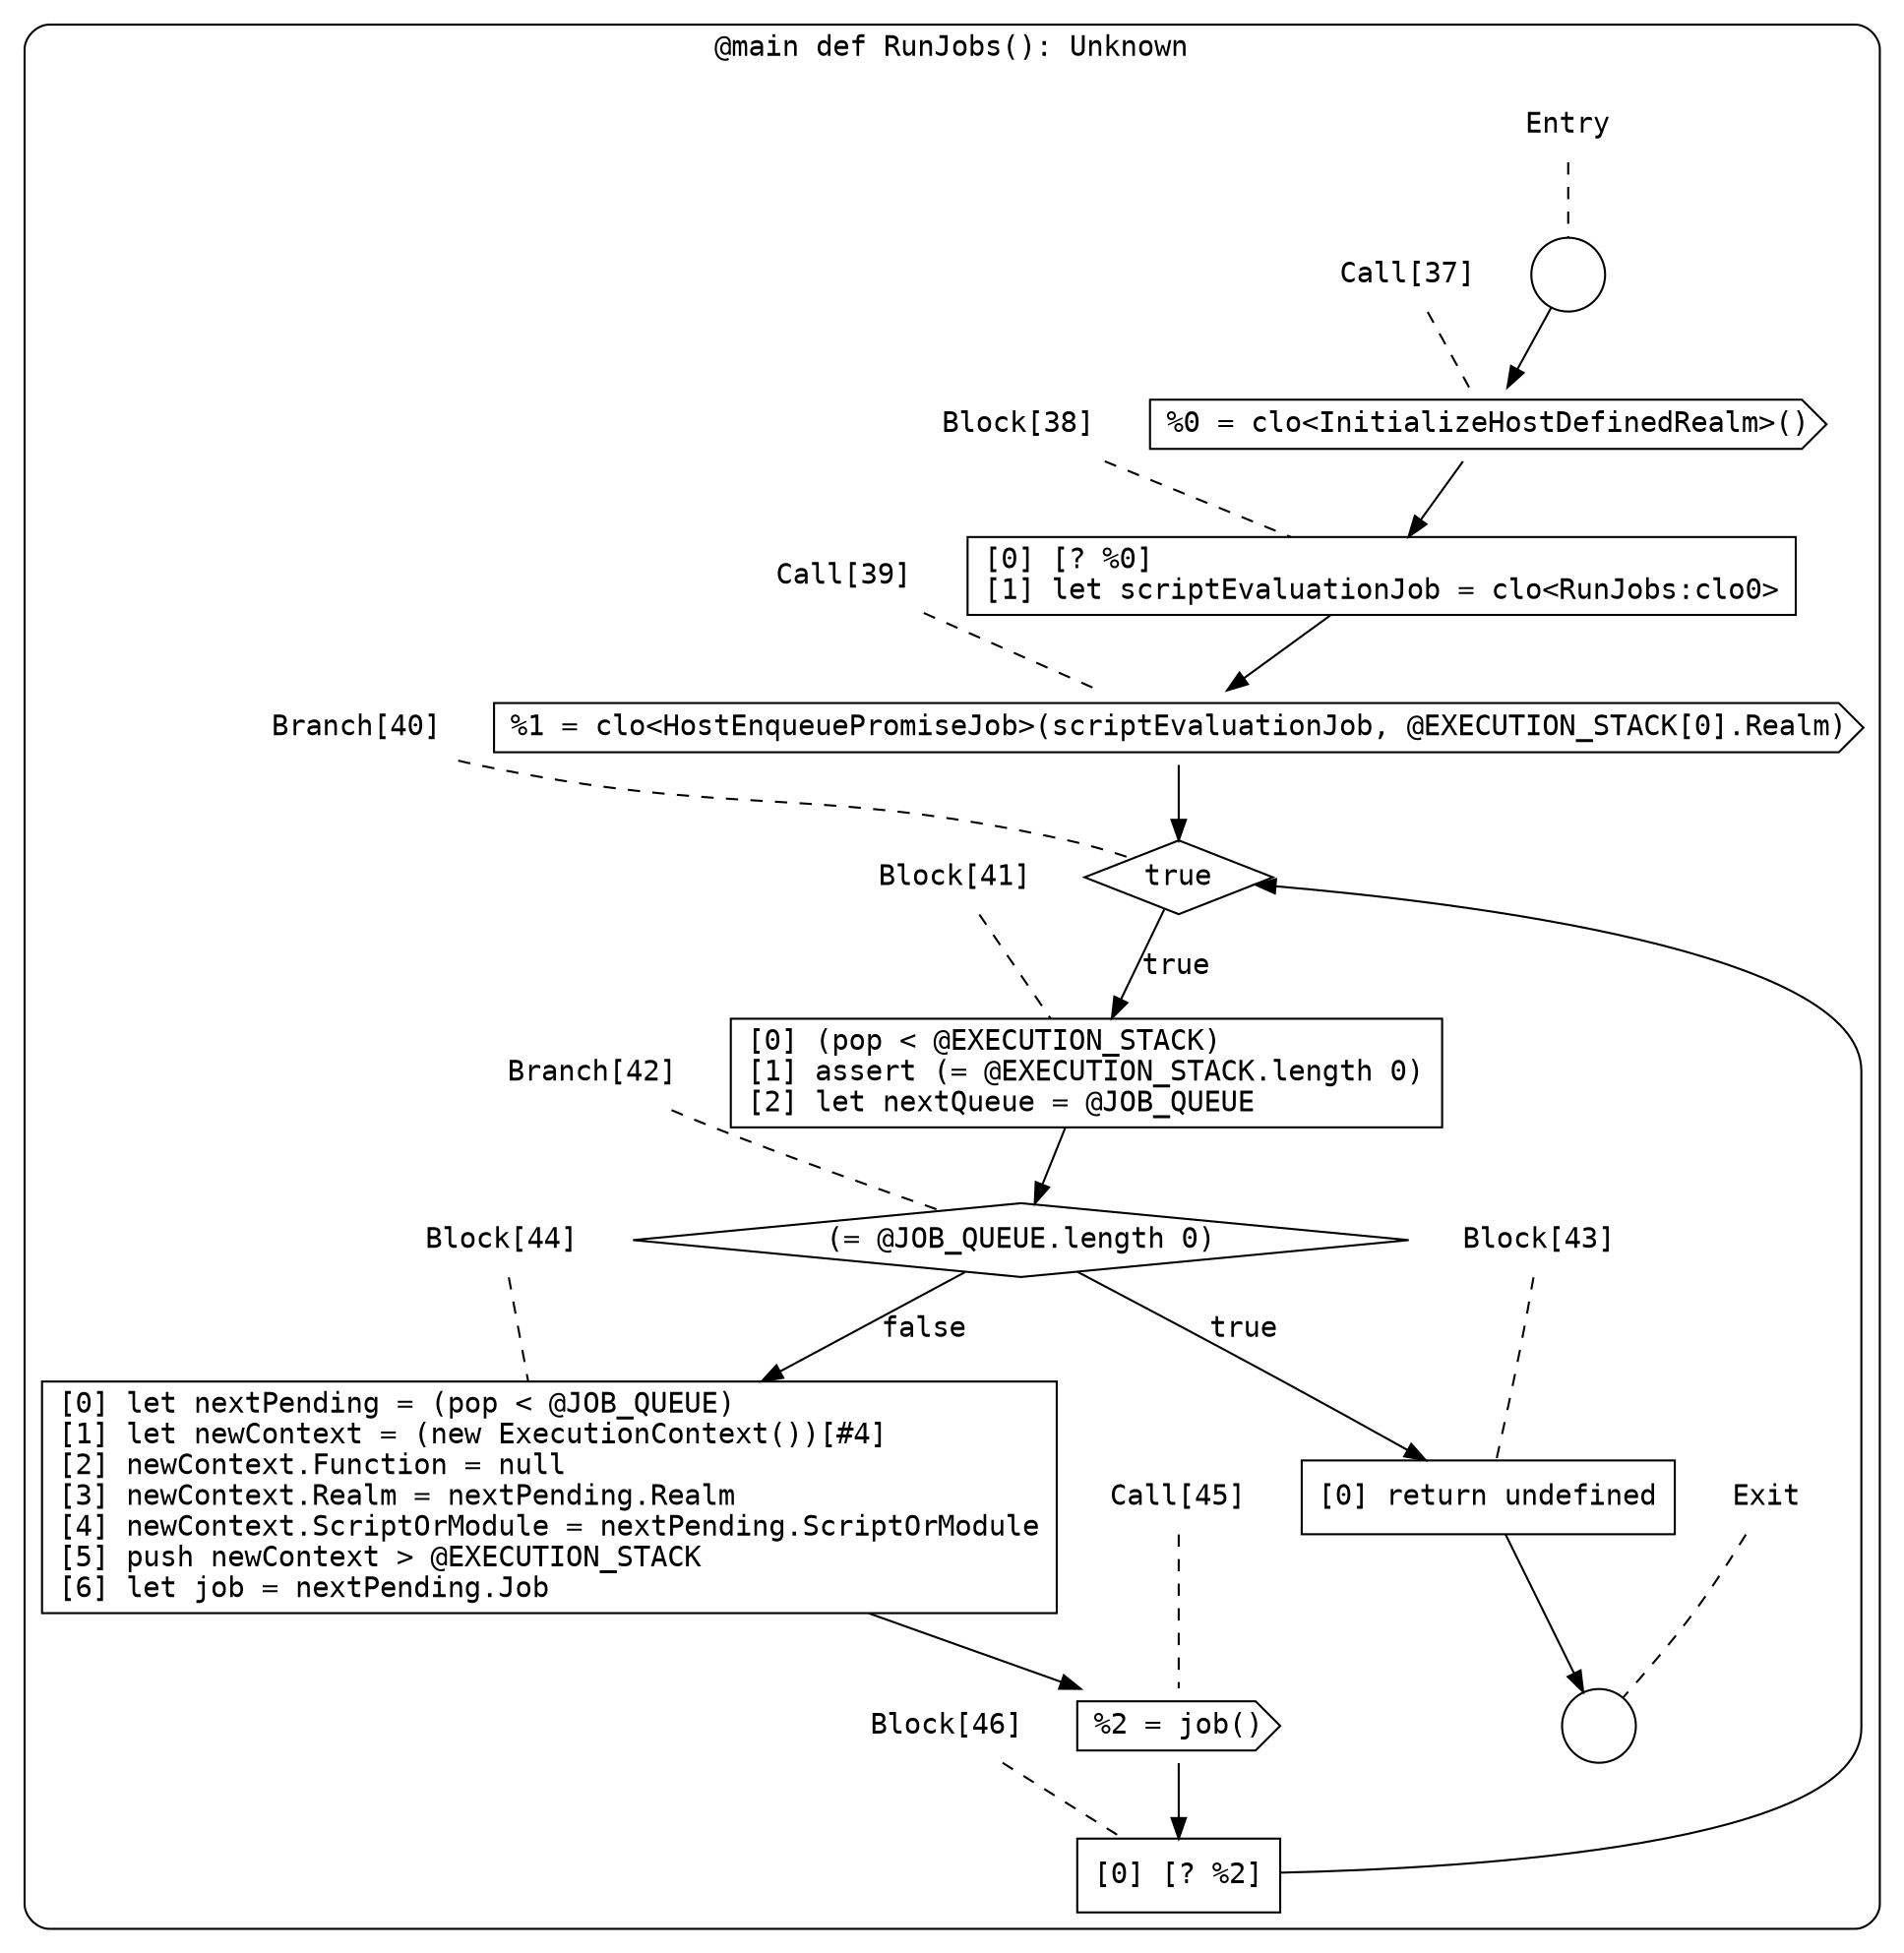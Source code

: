 digraph {
  graph [fontname = "Consolas"]
  node [fontname = "Consolas"]
  edge [fontname = "Consolas"]
  subgraph cluster7 {
    label = "@main def RunJobs(): Unknown"
    style = rounded
    cluster7_entry_name [shape=none, label=<<font color="black">Entry</font>>]
    cluster7_entry_name -> cluster7_entry [arrowhead=none, color="black", style=dashed]
    cluster7_entry [shape=circle label=" " color="black" fillcolor="white" style=filled]
    cluster7_entry -> node37 [color="black"]
    cluster7_exit_name [shape=none, label=<<font color="black">Exit</font>>]
    cluster7_exit_name -> cluster7_exit [arrowhead=none, color="black", style=dashed]
    cluster7_exit [shape=circle label=" " color="black" fillcolor="white" style=filled]
    node37_name [shape=none, label=<<font color="black">Call[37]</font>>]
    node37_name -> node37 [arrowhead=none, color="black", style=dashed]
    node37 [shape=cds, label=<<font color="black">%0 = clo&lt;InitializeHostDefinedRealm&gt;()</font>> color="black" fillcolor="white", style=filled]
    node37 -> node38 [color="black"]
    node38_name [shape=none, label=<<font color="black">Block[38]</font>>]
    node38_name -> node38 [arrowhead=none, color="black", style=dashed]
    node38 [shape=box, label=<<font color="black">[0] [? %0]<BR ALIGN="LEFT"/>[1] let scriptEvaluationJob = clo&lt;RunJobs:clo0&gt;<BR ALIGN="LEFT"/></font>> color="black" fillcolor="white", style=filled]
    node38 -> node39 [color="black"]
    node39_name [shape=none, label=<<font color="black">Call[39]</font>>]
    node39_name -> node39 [arrowhead=none, color="black", style=dashed]
    node39 [shape=cds, label=<<font color="black">%1 = clo&lt;HostEnqueuePromiseJob&gt;(scriptEvaluationJob, @EXECUTION_STACK[0].Realm)</font>> color="black" fillcolor="white", style=filled]
    node39 -> node40 [color="black"]
    node40_name [shape=none, label=<<font color="black">Branch[40]</font>>]
    node40_name -> node40 [arrowhead=none, color="black", style=dashed]
    node40 [shape=diamond, label=<<font color="black">true</font>> color="black" fillcolor="white", style=filled]
    node40 -> node41 [label=<<font color="black">true</font>> color="black"]
    node41_name [shape=none, label=<<font color="black">Block[41]</font>>]
    node41_name -> node41 [arrowhead=none, color="black", style=dashed]
    node41 [shape=box, label=<<font color="black">[0] (pop &lt; @EXECUTION_STACK)<BR ALIGN="LEFT"/>[1] assert (= @EXECUTION_STACK.length 0)<BR ALIGN="LEFT"/>[2] let nextQueue = @JOB_QUEUE<BR ALIGN="LEFT"/></font>> color="black" fillcolor="white", style=filled]
    node41 -> node42 [color="black"]
    node42_name [shape=none, label=<<font color="black">Branch[42]</font>>]
    node42_name -> node42 [arrowhead=none, color="black", style=dashed]
    node42 [shape=diamond, label=<<font color="black">(= @JOB_QUEUE.length 0)</font>> color="black" fillcolor="white", style=filled]
    node42 -> node43 [label=<<font color="black">true</font>> color="black"]
    node42 -> node44 [label=<<font color="black">false</font>> color="black"]
    node43_name [shape=none, label=<<font color="black">Block[43]</font>>]
    node43_name -> node43 [arrowhead=none, color="black", style=dashed]
    node43 [shape=box, label=<<font color="black">[0] return undefined<BR ALIGN="LEFT"/></font>> color="black" fillcolor="white", style=filled]
    node43 -> cluster7_exit [color="black"]
    node44_name [shape=none, label=<<font color="black">Block[44]</font>>]
    node44_name -> node44 [arrowhead=none, color="black", style=dashed]
    node44 [shape=box, label=<<font color="black">[0] let nextPending = (pop &lt; @JOB_QUEUE)<BR ALIGN="LEFT"/>[1] let newContext = (new ExecutionContext())[#4]<BR ALIGN="LEFT"/>[2] newContext.Function = null<BR ALIGN="LEFT"/>[3] newContext.Realm = nextPending.Realm<BR ALIGN="LEFT"/>[4] newContext.ScriptOrModule = nextPending.ScriptOrModule<BR ALIGN="LEFT"/>[5] push newContext &gt; @EXECUTION_STACK<BR ALIGN="LEFT"/>[6] let job = nextPending.Job<BR ALIGN="LEFT"/></font>> color="black" fillcolor="white", style=filled]
    node44 -> node45 [color="black"]
    node45_name [shape=none, label=<<font color="black">Call[45]</font>>]
    node45_name -> node45 [arrowhead=none, color="black", style=dashed]
    node45 [shape=cds, label=<<font color="black">%2 = job()</font>> color="black" fillcolor="white", style=filled]
    node45 -> node46 [color="black"]
    node46_name [shape=none, label=<<font color="black">Block[46]</font>>]
    node46_name -> node46 [arrowhead=none, color="black", style=dashed]
    node46 [shape=box, label=<<font color="black">[0] [? %2]<BR ALIGN="LEFT"/></font>> color="black" fillcolor="white", style=filled]
    node46 -> node40 [color="black"]
  }
}